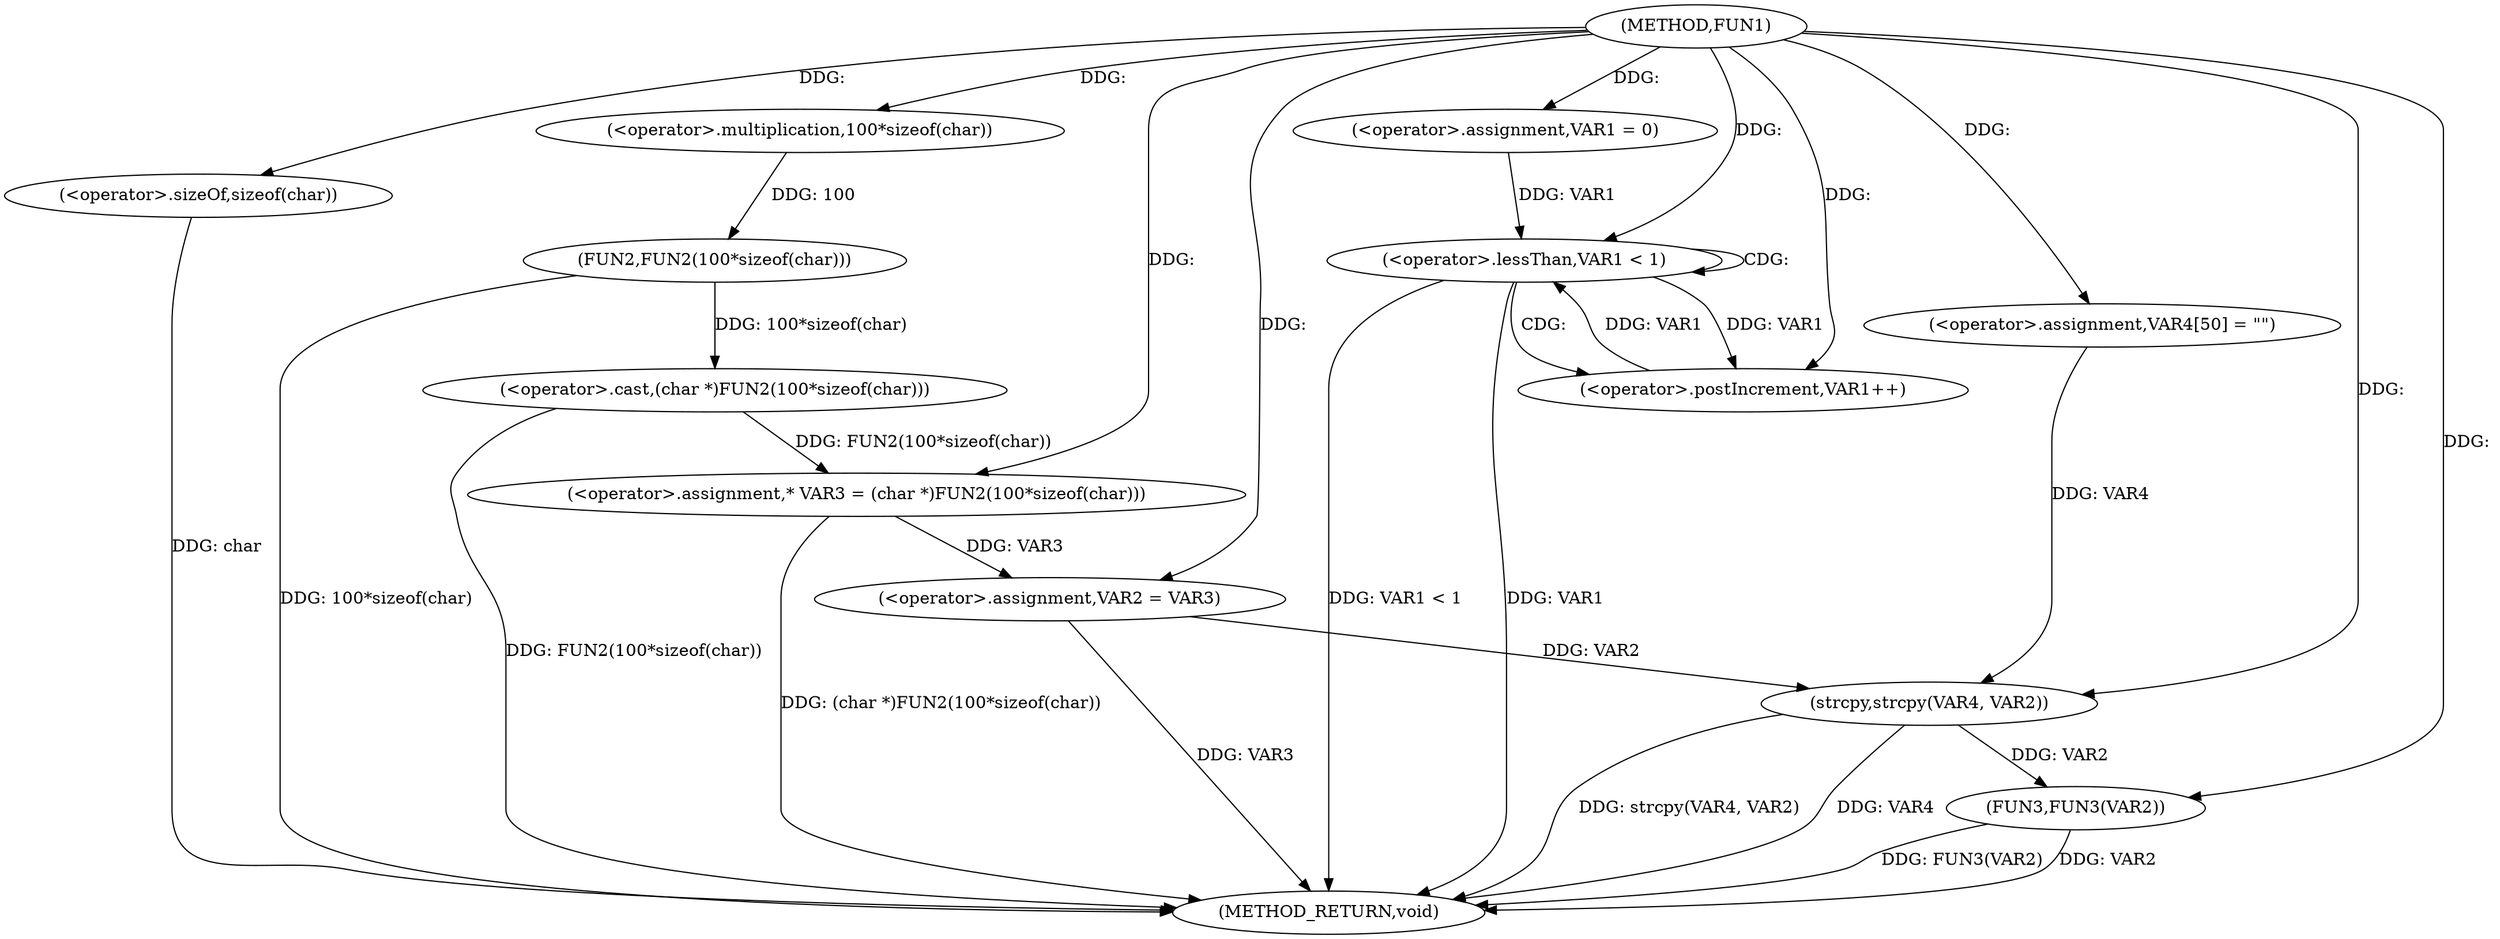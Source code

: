 digraph FUN1 {  
"1000100" [label = "(METHOD,FUN1)" ]
"1000137" [label = "(METHOD_RETURN,void)" ]
"1000105" [label = "(<operator>.assignment,* VAR3 = (char *)FUN2(100*sizeof(char)))" ]
"1000107" [label = "(<operator>.cast,(char *)FUN2(100*sizeof(char)))" ]
"1000109" [label = "(FUN2,FUN2(100*sizeof(char)))" ]
"1000110" [label = "(<operator>.multiplication,100*sizeof(char))" ]
"1000112" [label = "(<operator>.sizeOf,sizeof(char))" ]
"1000114" [label = "(<operator>.assignment,VAR2 = VAR3)" ]
"1000118" [label = "(<operator>.assignment,VAR1 = 0)" ]
"1000121" [label = "(<operator>.lessThan,VAR1 < 1)" ]
"1000124" [label = "(<operator>.postIncrement,VAR1++)" ]
"1000129" [label = "(<operator>.assignment,VAR4[50] = \"\")" ]
"1000132" [label = "(strcpy,strcpy(VAR4, VAR2))" ]
"1000135" [label = "(FUN3,FUN3(VAR2))" ]
  "1000105" -> "1000137"  [ label = "DDG: (char *)FUN2(100*sizeof(char))"] 
  "1000132" -> "1000137"  [ label = "DDG: strcpy(VAR4, VAR2)"] 
  "1000121" -> "1000137"  [ label = "DDG: VAR1 < 1"] 
  "1000114" -> "1000137"  [ label = "DDG: VAR3"] 
  "1000107" -> "1000137"  [ label = "DDG: FUN2(100*sizeof(char))"] 
  "1000132" -> "1000137"  [ label = "DDG: VAR4"] 
  "1000135" -> "1000137"  [ label = "DDG: FUN3(VAR2)"] 
  "1000112" -> "1000137"  [ label = "DDG: char"] 
  "1000109" -> "1000137"  [ label = "DDG: 100*sizeof(char)"] 
  "1000135" -> "1000137"  [ label = "DDG: VAR2"] 
  "1000121" -> "1000137"  [ label = "DDG: VAR1"] 
  "1000107" -> "1000105"  [ label = "DDG: FUN2(100*sizeof(char))"] 
  "1000100" -> "1000105"  [ label = "DDG: "] 
  "1000109" -> "1000107"  [ label = "DDG: 100*sizeof(char)"] 
  "1000110" -> "1000109"  [ label = "DDG: 100"] 
  "1000100" -> "1000110"  [ label = "DDG: "] 
  "1000100" -> "1000112"  [ label = "DDG: "] 
  "1000105" -> "1000114"  [ label = "DDG: VAR3"] 
  "1000100" -> "1000114"  [ label = "DDG: "] 
  "1000100" -> "1000118"  [ label = "DDG: "] 
  "1000124" -> "1000121"  [ label = "DDG: VAR1"] 
  "1000118" -> "1000121"  [ label = "DDG: VAR1"] 
  "1000100" -> "1000121"  [ label = "DDG: "] 
  "1000121" -> "1000124"  [ label = "DDG: VAR1"] 
  "1000100" -> "1000124"  [ label = "DDG: "] 
  "1000100" -> "1000129"  [ label = "DDG: "] 
  "1000129" -> "1000132"  [ label = "DDG: VAR4"] 
  "1000100" -> "1000132"  [ label = "DDG: "] 
  "1000114" -> "1000132"  [ label = "DDG: VAR2"] 
  "1000132" -> "1000135"  [ label = "DDG: VAR2"] 
  "1000100" -> "1000135"  [ label = "DDG: "] 
  "1000121" -> "1000121"  [ label = "CDG: "] 
  "1000121" -> "1000124"  [ label = "CDG: "] 
}
